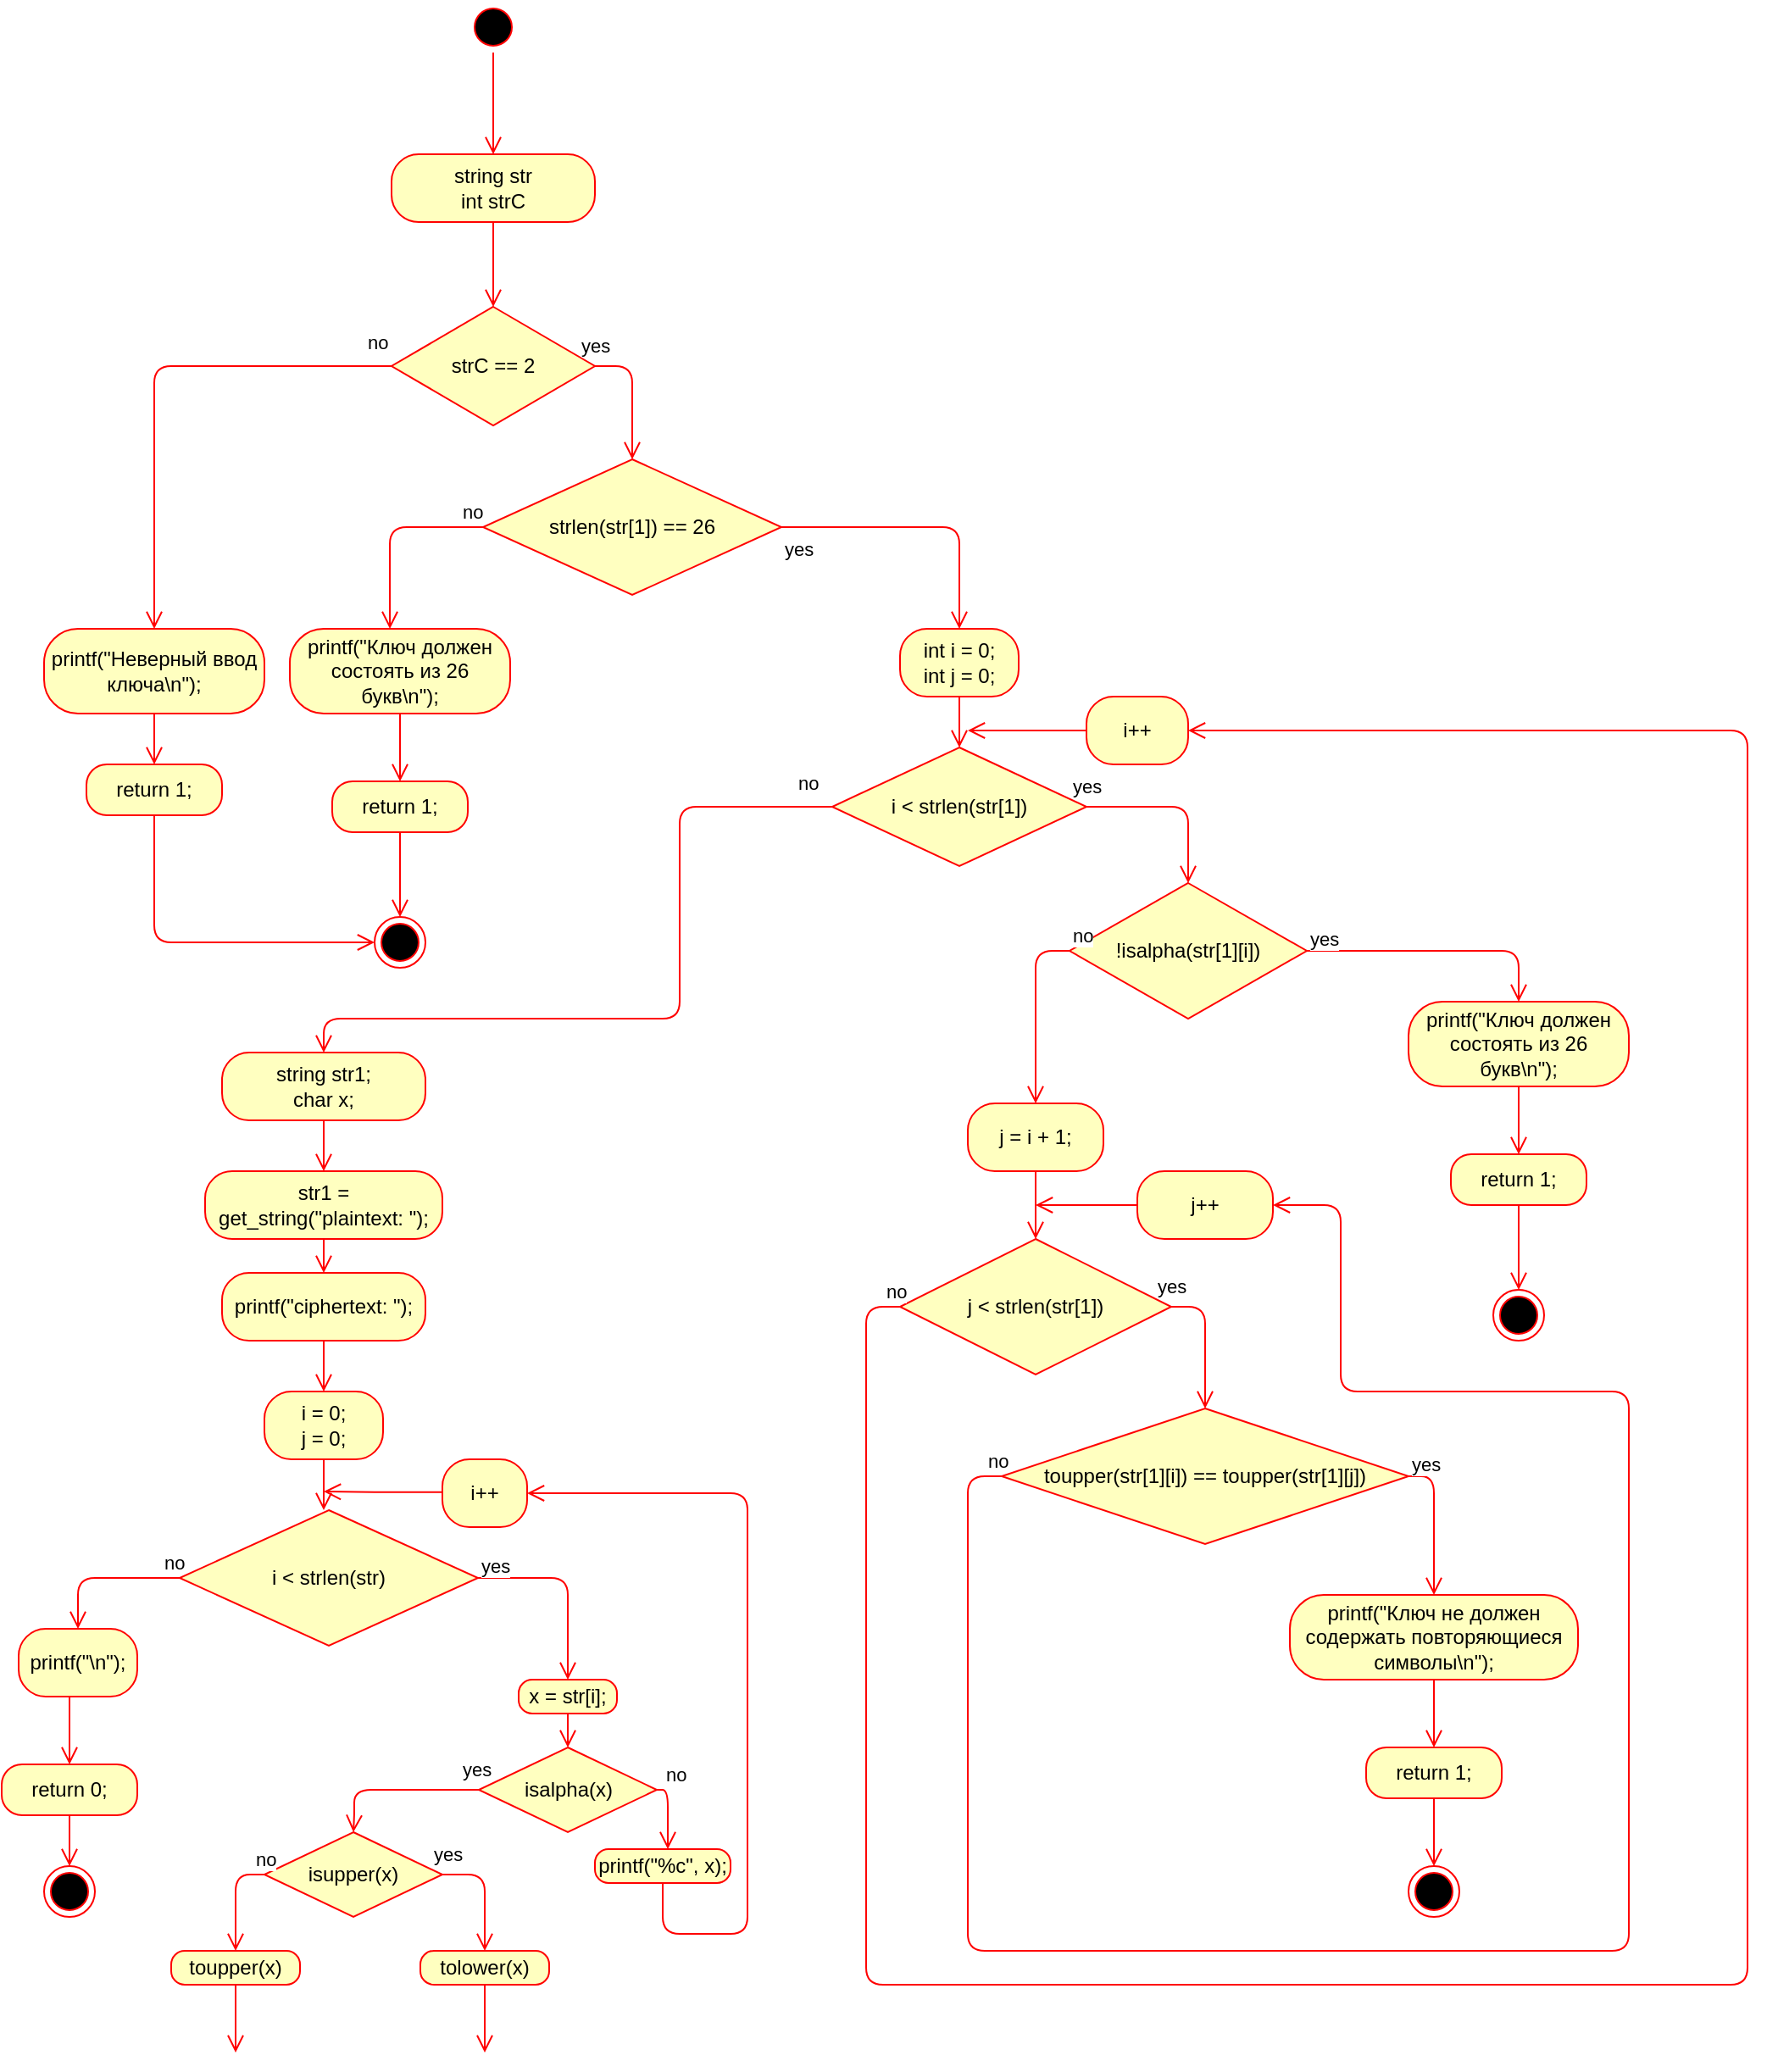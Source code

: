 <mxfile version="13.9.8" type="github">
  <diagram id="gMftlSXkGSuHVQYhd6Ju" name="Page-1">
    <mxGraphModel dx="1385" dy="1804" grid="1" gridSize="10" guides="1" tooltips="1" connect="1" arrows="1" fold="1" page="1" pageScale="1" pageWidth="827" pageHeight="1169" math="0" shadow="0">
      <root>
        <mxCell id="0" />
        <mxCell id="1" parent="0" />
        <mxCell id="4JtTPFdY17eOpFX0X-39-2" value="" style="ellipse;html=1;shape=startState;fillColor=#000000;strokeColor=#ff0000;" parent="1" vertex="1">
          <mxGeometry x="325" y="-30" width="30" height="30" as="geometry" />
        </mxCell>
        <mxCell id="4JtTPFdY17eOpFX0X-39-3" value="" style="edgeStyle=orthogonalEdgeStyle;html=1;verticalAlign=bottom;endArrow=open;endSize=8;strokeColor=#ff0000;" parent="1" source="4JtTPFdY17eOpFX0X-39-2" edge="1" target="4JtTPFdY17eOpFX0X-39-4">
          <mxGeometry relative="1" as="geometry">
            <mxPoint x="441" y="20" as="targetPoint" />
            <Array as="points">
              <mxPoint x="340" y="-10" />
            </Array>
          </mxGeometry>
        </mxCell>
        <mxCell id="4JtTPFdY17eOpFX0X-39-4" value="string str&lt;br&gt;int strC" style="rounded=1;whiteSpace=wrap;html=1;arcSize=40;fontColor=#000000;fillColor=#ffffc0;strokeColor=#ff0000;" parent="1" vertex="1">
          <mxGeometry x="280" y="60" width="120" height="40" as="geometry" />
        </mxCell>
        <mxCell id="4JtTPFdY17eOpFX0X-39-5" value="" style="edgeStyle=orthogonalEdgeStyle;html=1;verticalAlign=bottom;endArrow=open;endSize=8;strokeColor=#ff0000;entryX=0.5;entryY=0;entryDx=0;entryDy=0;" parent="1" source="4JtTPFdY17eOpFX0X-39-4" edge="1" target="BcTTe2isr_v5FpjEPVmH-2">
          <mxGeometry relative="1" as="geometry">
            <mxPoint x="440" y="100" as="targetPoint" />
          </mxGeometry>
        </mxCell>
        <mxCell id="4JtTPFdY17eOpFX0X-39-6" value="strlen(str[1]) == 26" style="rhombus;whiteSpace=wrap;html=1;fillColor=#ffffc0;strokeColor=#ff0000;" parent="1" vertex="1">
          <mxGeometry x="334" y="240" width="176" height="80" as="geometry" />
        </mxCell>
        <mxCell id="4JtTPFdY17eOpFX0X-39-7" value="no" style="edgeStyle=orthogonalEdgeStyle;html=1;align=left;verticalAlign=bottom;endArrow=open;endSize=8;strokeColor=#ff0000;entryX=0.454;entryY=0;entryDx=0;entryDy=0;entryPerimeter=0;" parent="1" source="4JtTPFdY17eOpFX0X-39-6" target="4JtTPFdY17eOpFX0X-39-46" edge="1">
          <mxGeometry x="-0.756" relative="1" as="geometry">
            <mxPoint x="280" y="340" as="targetPoint" />
            <Array as="points">
              <mxPoint x="279" y="280" />
            </Array>
            <mxPoint as="offset" />
          </mxGeometry>
        </mxCell>
        <mxCell id="4JtTPFdY17eOpFX0X-39-8" value="yes" style="edgeStyle=orthogonalEdgeStyle;html=1;align=left;verticalAlign=top;endArrow=open;endSize=8;strokeColor=#ff0000;exitX=1;exitY=0.5;exitDx=0;exitDy=0;entryX=0.5;entryY=0;entryDx=0;entryDy=0;" parent="1" source="4JtTPFdY17eOpFX0X-39-6" target="4JtTPFdY17eOpFX0X-39-9" edge="1">
          <mxGeometry x="-1" relative="1" as="geometry">
            <mxPoint x="610" y="340" as="targetPoint" />
            <Array as="points">
              <mxPoint x="615" y="280" />
            </Array>
          </mxGeometry>
        </mxCell>
        <mxCell id="4JtTPFdY17eOpFX0X-39-9" value="int i = 0;&lt;br&gt;int j = 0;" style="rounded=1;whiteSpace=wrap;html=1;arcSize=40;fontColor=#000000;fillColor=#ffffc0;strokeColor=#ff0000;" parent="1" vertex="1">
          <mxGeometry x="580" y="340" width="70" height="40" as="geometry" />
        </mxCell>
        <mxCell id="4JtTPFdY17eOpFX0X-39-10" value="" style="edgeStyle=orthogonalEdgeStyle;html=1;verticalAlign=bottom;endArrow=open;endSize=8;strokeColor=#ff0000;entryX=0.5;entryY=0;entryDx=0;entryDy=0;" parent="1" source="4JtTPFdY17eOpFX0X-39-9" target="4JtTPFdY17eOpFX0X-39-11" edge="1">
          <mxGeometry relative="1" as="geometry">
            <mxPoint x="615" y="420" as="targetPoint" />
            <Array as="points" />
          </mxGeometry>
        </mxCell>
        <mxCell id="4JtTPFdY17eOpFX0X-39-11" value="i &amp;lt;&amp;nbsp;strlen(str[1])" style="rhombus;whiteSpace=wrap;html=1;fillColor=#ffffc0;strokeColor=#ff0000;" parent="1" vertex="1">
          <mxGeometry x="540" y="410" width="150" height="70" as="geometry" />
        </mxCell>
        <mxCell id="4JtTPFdY17eOpFX0X-39-12" value="no" style="edgeStyle=orthogonalEdgeStyle;html=1;align=left;verticalAlign=bottom;endArrow=open;endSize=8;strokeColor=#ff0000;entryX=0.5;entryY=0;entryDx=0;entryDy=0;" parent="1" source="4JtTPFdY17eOpFX0X-39-11" edge="1" target="BcTTe2isr_v5FpjEPVmH-12">
          <mxGeometry x="-0.902" y="-5" relative="1" as="geometry">
            <mxPoint x="450" y="560" as="targetPoint" />
            <Array as="points">
              <mxPoint x="450" y="445" />
              <mxPoint x="450" y="570" />
              <mxPoint x="240" y="570" />
            </Array>
            <mxPoint as="offset" />
          </mxGeometry>
        </mxCell>
        <mxCell id="4JtTPFdY17eOpFX0X-39-13" value="yes" style="edgeStyle=orthogonalEdgeStyle;html=1;align=left;verticalAlign=top;endArrow=open;endSize=8;strokeColor=#ff0000;exitX=1;exitY=0.5;exitDx=0;exitDy=0;" parent="1" source="4JtTPFdY17eOpFX0X-39-11" edge="1">
          <mxGeometry x="-1" y="27" relative="1" as="geometry">
            <mxPoint x="750" y="490" as="targetPoint" />
            <Array as="points">
              <mxPoint x="750" y="445" />
            </Array>
            <mxPoint x="-10" y="2" as="offset" />
          </mxGeometry>
        </mxCell>
        <mxCell id="4JtTPFdY17eOpFX0X-39-14" value="!isalpha(str[1][i])" style="rhombus;whiteSpace=wrap;html=1;fillColor=#ffffc0;strokeColor=#ff0000;" parent="1" vertex="1">
          <mxGeometry x="680" y="490" width="140" height="80" as="geometry" />
        </mxCell>
        <mxCell id="4JtTPFdY17eOpFX0X-39-15" value="no" style="edgeStyle=orthogonalEdgeStyle;html=1;align=left;verticalAlign=bottom;endArrow=open;endSize=8;strokeColor=#ff0000;entryX=0.5;entryY=0;entryDx=0;entryDy=0;" parent="1" source="4JtTPFdY17eOpFX0X-39-14" target="4JtTPFdY17eOpFX0X-39-25" edge="1">
          <mxGeometry x="-1" relative="1" as="geometry">
            <mxPoint x="660" y="620" as="targetPoint" />
            <Array as="points">
              <mxPoint x="660" y="530" />
            </Array>
          </mxGeometry>
        </mxCell>
        <mxCell id="4JtTPFdY17eOpFX0X-39-16" value="yes" style="edgeStyle=orthogonalEdgeStyle;html=1;align=left;verticalAlign=top;endArrow=open;endSize=8;strokeColor=#ff0000;entryX=0.5;entryY=0;entryDx=0;entryDy=0;" parent="1" source="4JtTPFdY17eOpFX0X-39-14" target="4JtTPFdY17eOpFX0X-39-17" edge="1">
          <mxGeometry x="-1" y="20" relative="1" as="geometry">
            <mxPoint x="870" y="590" as="targetPoint" />
            <Array as="points">
              <mxPoint x="945" y="530" />
            </Array>
            <mxPoint as="offset" />
          </mxGeometry>
        </mxCell>
        <mxCell id="4JtTPFdY17eOpFX0X-39-17" value="printf(&quot;Ключ должен состоять из 26 букв\n&quot;);" style="rounded=1;whiteSpace=wrap;html=1;arcSize=40;fontColor=#000000;fillColor=#ffffc0;strokeColor=#ff0000;" parent="1" vertex="1">
          <mxGeometry x="880" y="560" width="130" height="50" as="geometry" />
        </mxCell>
        <mxCell id="4JtTPFdY17eOpFX0X-39-18" value="" style="edgeStyle=orthogonalEdgeStyle;html=1;verticalAlign=bottom;endArrow=open;endSize=8;strokeColor=#ff0000;entryX=0.5;entryY=0;entryDx=0;entryDy=0;" parent="1" source="4JtTPFdY17eOpFX0X-39-17" target="4JtTPFdY17eOpFX0X-39-20" edge="1">
          <mxGeometry relative="1" as="geometry">
            <mxPoint x="945" y="650" as="targetPoint" />
            <Array as="points" />
          </mxGeometry>
        </mxCell>
        <mxCell id="4JtTPFdY17eOpFX0X-39-20" value="return 1;" style="rounded=1;whiteSpace=wrap;html=1;arcSize=40;fontColor=#000000;fillColor=#ffffc0;strokeColor=#ff0000;" parent="1" vertex="1">
          <mxGeometry x="905" y="650" width="80" height="30" as="geometry" />
        </mxCell>
        <mxCell id="4JtTPFdY17eOpFX0X-39-21" value="" style="edgeStyle=orthogonalEdgeStyle;html=1;verticalAlign=bottom;endArrow=open;endSize=8;strokeColor=#ff0000;entryX=0.5;entryY=0;entryDx=0;entryDy=0;" parent="1" source="4JtTPFdY17eOpFX0X-39-20" target="4JtTPFdY17eOpFX0X-39-23" edge="1">
          <mxGeometry relative="1" as="geometry">
            <mxPoint x="945" y="730" as="targetPoint" />
            <Array as="points" />
          </mxGeometry>
        </mxCell>
        <mxCell id="4JtTPFdY17eOpFX0X-39-23" value="" style="ellipse;html=1;shape=endState;fillColor=#000000;strokeColor=#ff0000;" parent="1" vertex="1">
          <mxGeometry x="930" y="730" width="30" height="30" as="geometry" />
        </mxCell>
        <mxCell id="4JtTPFdY17eOpFX0X-39-25" value="j = i + 1;" style="rounded=1;whiteSpace=wrap;html=1;arcSize=40;fontColor=#000000;fillColor=#ffffc0;strokeColor=#ff0000;" parent="1" vertex="1">
          <mxGeometry x="620" y="620" width="80" height="40" as="geometry" />
        </mxCell>
        <mxCell id="4JtTPFdY17eOpFX0X-39-26" value="" style="edgeStyle=orthogonalEdgeStyle;html=1;verticalAlign=bottom;endArrow=open;endSize=8;strokeColor=#ff0000;entryX=0.5;entryY=0;entryDx=0;entryDy=0;" parent="1" source="4JtTPFdY17eOpFX0X-39-25" target="4JtTPFdY17eOpFX0X-39-29" edge="1">
          <mxGeometry relative="1" as="geometry">
            <mxPoint x="660" y="690" as="targetPoint" />
          </mxGeometry>
        </mxCell>
        <mxCell id="4JtTPFdY17eOpFX0X-39-29" value="j &amp;lt;&amp;nbsp;strlen(str[1])" style="rhombus;whiteSpace=wrap;html=1;fillColor=#ffffc0;strokeColor=#ff0000;" parent="1" vertex="1">
          <mxGeometry x="580" y="700" width="160" height="80" as="geometry" />
        </mxCell>
        <mxCell id="4JtTPFdY17eOpFX0X-39-30" value="no" style="edgeStyle=orthogonalEdgeStyle;html=1;align=left;verticalAlign=bottom;endArrow=open;endSize=8;strokeColor=#ff0000;exitX=0;exitY=0.5;exitDx=0;exitDy=0;entryX=1;entryY=0.5;entryDx=0;entryDy=0;" parent="1" source="4JtTPFdY17eOpFX0X-39-29" target="4JtTPFdY17eOpFX0X-39-44" edge="1">
          <mxGeometry x="-0.99" relative="1" as="geometry">
            <mxPoint x="520" y="780" as="targetPoint" />
            <Array as="points">
              <mxPoint x="560" y="740" />
              <mxPoint x="560" y="1140" />
              <mxPoint x="1080" y="1140" />
              <mxPoint x="1080" y="400" />
            </Array>
            <mxPoint as="offset" />
          </mxGeometry>
        </mxCell>
        <mxCell id="4JtTPFdY17eOpFX0X-39-31" value="yes" style="edgeStyle=orthogonalEdgeStyle;html=1;align=left;verticalAlign=top;endArrow=open;endSize=8;strokeColor=#ff0000;exitX=1;exitY=0.5;exitDx=0;exitDy=0;entryX=0.5;entryY=0;entryDx=0;entryDy=0;" parent="1" source="4JtTPFdY17eOpFX0X-39-29" target="4JtTPFdY17eOpFX0X-39-32" edge="1">
          <mxGeometry x="-1" y="27" relative="1" as="geometry">
            <mxPoint x="790" y="790" as="targetPoint" />
            <Array as="points">
              <mxPoint x="760" y="740" />
            </Array>
            <mxPoint x="-10" y="2" as="offset" />
          </mxGeometry>
        </mxCell>
        <mxCell id="4JtTPFdY17eOpFX0X-39-32" value="toupper(str[1][i]) == toupper(str[1][j])" style="rhombus;whiteSpace=wrap;html=1;fillColor=#ffffc0;strokeColor=#ff0000;" parent="1" vertex="1">
          <mxGeometry x="640" y="800" width="240" height="80" as="geometry" />
        </mxCell>
        <mxCell id="4JtTPFdY17eOpFX0X-39-33" value="no" style="edgeStyle=orthogonalEdgeStyle;html=1;align=left;verticalAlign=bottom;endArrow=open;endSize=8;strokeColor=#ff0000;entryX=0.5;entryY=0;entryDx=0;entryDy=0;" parent="1" source="4JtTPFdY17eOpFX0X-39-32" target="4JtTPFdY17eOpFX0X-39-37" edge="1">
          <mxGeometry x="-1" y="-250" relative="1" as="geometry">
            <mxPoint x="900" y="910" as="targetPoint" />
            <Array as="points">
              <mxPoint x="895" y="840" />
            </Array>
            <mxPoint x="-250" y="-250" as="offset" />
          </mxGeometry>
        </mxCell>
        <mxCell id="4JtTPFdY17eOpFX0X-39-34" value="yes" style="edgeStyle=orthogonalEdgeStyle;html=1;align=left;verticalAlign=top;endArrow=open;endSize=8;strokeColor=#ff0000;entryX=1;entryY=0.5;entryDx=0;entryDy=0;" parent="1" source="4JtTPFdY17eOpFX0X-39-32" target="4JtTPFdY17eOpFX0X-39-42" edge="1">
          <mxGeometry x="-1" y="-241" relative="1" as="geometry">
            <mxPoint x="620" y="890" as="targetPoint" />
            <Array as="points">
              <mxPoint x="620" y="840" />
              <mxPoint x="620" y="1120" />
              <mxPoint x="1010" y="1120" />
              <mxPoint x="1010" y="790" />
              <mxPoint x="840" y="790" />
              <mxPoint x="840" y="680" />
            </Array>
            <mxPoint x="240" y="221" as="offset" />
          </mxGeometry>
        </mxCell>
        <mxCell id="4JtTPFdY17eOpFX0X-39-37" value="printf(&quot;Ключ не должен содержать повторяющиеся символы\n&quot;);" style="rounded=1;whiteSpace=wrap;html=1;arcSize=40;fontColor=#000000;fillColor=#ffffc0;strokeColor=#ff0000;" parent="1" vertex="1">
          <mxGeometry x="810" y="910" width="170" height="50" as="geometry" />
        </mxCell>
        <mxCell id="4JtTPFdY17eOpFX0X-39-38" value="" style="edgeStyle=orthogonalEdgeStyle;html=1;verticalAlign=bottom;endArrow=open;endSize=8;strokeColor=#ff0000;entryX=0.5;entryY=0;entryDx=0;entryDy=0;" parent="1" source="4JtTPFdY17eOpFX0X-39-37" target="4JtTPFdY17eOpFX0X-39-39" edge="1">
          <mxGeometry relative="1" as="geometry">
            <mxPoint x="895" y="1000" as="targetPoint" />
            <Array as="points" />
          </mxGeometry>
        </mxCell>
        <mxCell id="4JtTPFdY17eOpFX0X-39-39" value="return 1;" style="rounded=1;whiteSpace=wrap;html=1;arcSize=40;fontColor=#000000;fillColor=#ffffc0;strokeColor=#ff0000;" parent="1" vertex="1">
          <mxGeometry x="855" y="1000" width="80" height="30" as="geometry" />
        </mxCell>
        <mxCell id="4JtTPFdY17eOpFX0X-39-40" value="" style="edgeStyle=orthogonalEdgeStyle;html=1;verticalAlign=bottom;endArrow=open;endSize=8;strokeColor=#ff0000;entryX=0.5;entryY=0;entryDx=0;entryDy=0;" parent="1" source="4JtTPFdY17eOpFX0X-39-39" target="4JtTPFdY17eOpFX0X-39-41" edge="1">
          <mxGeometry relative="1" as="geometry">
            <mxPoint x="895" y="1080" as="targetPoint" />
            <Array as="points" />
          </mxGeometry>
        </mxCell>
        <mxCell id="4JtTPFdY17eOpFX0X-39-41" value="" style="ellipse;html=1;shape=endState;fillColor=#000000;strokeColor=#ff0000;" parent="1" vertex="1">
          <mxGeometry x="880" y="1070" width="30" height="30" as="geometry" />
        </mxCell>
        <mxCell id="4JtTPFdY17eOpFX0X-39-42" value="j++" style="rounded=1;whiteSpace=wrap;html=1;arcSize=40;fontColor=#000000;fillColor=#ffffc0;strokeColor=#ff0000;" parent="1" vertex="1">
          <mxGeometry x="720" y="660" width="80" height="40" as="geometry" />
        </mxCell>
        <mxCell id="4JtTPFdY17eOpFX0X-39-43" value="" style="edgeStyle=orthogonalEdgeStyle;html=1;verticalAlign=bottom;endArrow=open;endSize=8;strokeColor=#ff0000;" parent="1" source="4JtTPFdY17eOpFX0X-39-42" edge="1">
          <mxGeometry relative="1" as="geometry">
            <mxPoint x="660" y="680" as="targetPoint" />
            <Array as="points">
              <mxPoint x="710" y="680" />
              <mxPoint x="710" y="680" />
            </Array>
          </mxGeometry>
        </mxCell>
        <mxCell id="4JtTPFdY17eOpFX0X-39-44" value="i++" style="rounded=1;whiteSpace=wrap;html=1;arcSize=40;fontColor=#000000;fillColor=#ffffc0;strokeColor=#ff0000;" parent="1" vertex="1">
          <mxGeometry x="690" y="380" width="60" height="40" as="geometry" />
        </mxCell>
        <mxCell id="4JtTPFdY17eOpFX0X-39-45" value="" style="edgeStyle=orthogonalEdgeStyle;html=1;verticalAlign=bottom;endArrow=open;endSize=8;strokeColor=#ff0000;" parent="1" source="4JtTPFdY17eOpFX0X-39-44" edge="1">
          <mxGeometry relative="1" as="geometry">
            <mxPoint x="620" y="400" as="targetPoint" />
            <Array as="points">
              <mxPoint x="670" y="400" />
              <mxPoint x="670" y="400" />
            </Array>
          </mxGeometry>
        </mxCell>
        <mxCell id="4JtTPFdY17eOpFX0X-39-46" value="printf(&quot;Ключ должен состоять из 26 букв\n&quot;);" style="rounded=1;whiteSpace=wrap;html=1;arcSize=40;fontColor=#000000;fillColor=#ffffc0;strokeColor=#ff0000;" parent="1" vertex="1">
          <mxGeometry x="220" y="340" width="130" height="50" as="geometry" />
        </mxCell>
        <mxCell id="4JtTPFdY17eOpFX0X-39-47" value="" style="edgeStyle=orthogonalEdgeStyle;html=1;verticalAlign=bottom;endArrow=open;endSize=8;strokeColor=#ff0000;entryX=0.5;entryY=0;entryDx=0;entryDy=0;" parent="1" source="4JtTPFdY17eOpFX0X-39-46" target="4JtTPFdY17eOpFX0X-39-48" edge="1">
          <mxGeometry relative="1" as="geometry">
            <mxPoint x="285" y="430" as="targetPoint" />
            <Array as="points" />
          </mxGeometry>
        </mxCell>
        <mxCell id="4JtTPFdY17eOpFX0X-39-48" value="return 1;" style="rounded=1;whiteSpace=wrap;html=1;arcSize=40;fontColor=#000000;fillColor=#ffffc0;strokeColor=#ff0000;" parent="1" vertex="1">
          <mxGeometry x="245" y="430" width="80" height="30" as="geometry" />
        </mxCell>
        <mxCell id="4JtTPFdY17eOpFX0X-39-49" value="" style="edgeStyle=orthogonalEdgeStyle;html=1;verticalAlign=bottom;endArrow=open;endSize=8;strokeColor=#ff0000;entryX=0.5;entryY=0;entryDx=0;entryDy=0;" parent="1" source="4JtTPFdY17eOpFX0X-39-48" target="4JtTPFdY17eOpFX0X-39-50" edge="1">
          <mxGeometry relative="1" as="geometry">
            <mxPoint x="285" y="510" as="targetPoint" />
            <Array as="points" />
          </mxGeometry>
        </mxCell>
        <mxCell id="4JtTPFdY17eOpFX0X-39-50" value="" style="ellipse;html=1;shape=endState;fillColor=#000000;strokeColor=#ff0000;" parent="1" vertex="1">
          <mxGeometry x="270" y="510" width="30" height="30" as="geometry" />
        </mxCell>
        <mxCell id="BcTTe2isr_v5FpjEPVmH-2" value="strC == 2" style="rhombus;whiteSpace=wrap;html=1;fillColor=#ffffc0;strokeColor=#ff0000;" vertex="1" parent="1">
          <mxGeometry x="280" y="150" width="120" height="70" as="geometry" />
        </mxCell>
        <mxCell id="BcTTe2isr_v5FpjEPVmH-3" value="no" style="edgeStyle=orthogonalEdgeStyle;html=1;align=left;verticalAlign=bottom;endArrow=open;endSize=8;strokeColor=#ff0000;exitX=0;exitY=0.5;exitDx=0;exitDy=0;" edge="1" source="BcTTe2isr_v5FpjEPVmH-2" parent="1" target="BcTTe2isr_v5FpjEPVmH-7">
          <mxGeometry x="-0.892" y="-5" relative="1" as="geometry">
            <mxPoint x="190" y="280" as="targetPoint" />
            <Array as="points">
              <mxPoint x="140" y="185" />
            </Array>
            <mxPoint as="offset" />
          </mxGeometry>
        </mxCell>
        <mxCell id="BcTTe2isr_v5FpjEPVmH-4" value="yes" style="edgeStyle=orthogonalEdgeStyle;html=1;align=left;verticalAlign=top;endArrow=open;endSize=8;strokeColor=#ff0000;entryX=0.5;entryY=0;entryDx=0;entryDy=0;exitX=1;exitY=0.5;exitDx=0;exitDy=0;" edge="1" source="BcTTe2isr_v5FpjEPVmH-2" parent="1" target="4JtTPFdY17eOpFX0X-39-6">
          <mxGeometry x="-1" y="27" relative="1" as="geometry">
            <mxPoint x="380" y="220" as="targetPoint" />
            <mxPoint x="400" y="165" as="sourcePoint" />
            <Array as="points">
              <mxPoint x="422" y="185" />
            </Array>
            <mxPoint x="-10" y="2" as="offset" />
          </mxGeometry>
        </mxCell>
        <mxCell id="BcTTe2isr_v5FpjEPVmH-7" value="printf(&quot;Неверный ввод ключа\n&quot;);" style="rounded=1;whiteSpace=wrap;html=1;arcSize=40;fontColor=#000000;fillColor=#ffffc0;strokeColor=#ff0000;" vertex="1" parent="1">
          <mxGeometry x="75" y="340" width="130" height="50" as="geometry" />
        </mxCell>
        <mxCell id="BcTTe2isr_v5FpjEPVmH-8" value="" style="edgeStyle=orthogonalEdgeStyle;html=1;verticalAlign=bottom;endArrow=open;endSize=8;strokeColor=#ff0000;entryX=0.5;entryY=0;entryDx=0;entryDy=0;" edge="1" parent="1" source="BcTTe2isr_v5FpjEPVmH-7" target="BcTTe2isr_v5FpjEPVmH-9">
          <mxGeometry relative="1" as="geometry">
            <mxPoint x="165" y="380" as="targetPoint" />
            <Array as="points" />
          </mxGeometry>
        </mxCell>
        <mxCell id="BcTTe2isr_v5FpjEPVmH-9" value="return 1;" style="rounded=1;whiteSpace=wrap;html=1;arcSize=40;fontColor=#000000;fillColor=#ffffc0;strokeColor=#ff0000;" vertex="1" parent="1">
          <mxGeometry x="100" y="420" width="80" height="30" as="geometry" />
        </mxCell>
        <mxCell id="BcTTe2isr_v5FpjEPVmH-10" value="" style="edgeStyle=orthogonalEdgeStyle;html=1;verticalAlign=bottom;endArrow=open;endSize=8;strokeColor=#ff0000;entryX=0;entryY=0.5;entryDx=0;entryDy=0;" edge="1" parent="1" source="BcTTe2isr_v5FpjEPVmH-9" target="4JtTPFdY17eOpFX0X-39-50">
          <mxGeometry relative="1" as="geometry">
            <mxPoint x="165" y="460" as="targetPoint" />
            <Array as="points">
              <mxPoint x="140" y="525" />
            </Array>
          </mxGeometry>
        </mxCell>
        <mxCell id="BcTTe2isr_v5FpjEPVmH-12" value="string str1;&lt;br&gt;char x;" style="rounded=1;whiteSpace=wrap;html=1;arcSize=40;fontColor=#000000;fillColor=#ffffc0;strokeColor=#ff0000;" vertex="1" parent="1">
          <mxGeometry x="180" y="590" width="120" height="40" as="geometry" />
        </mxCell>
        <mxCell id="BcTTe2isr_v5FpjEPVmH-13" value="" style="edgeStyle=orthogonalEdgeStyle;html=1;verticalAlign=bottom;endArrow=open;endSize=8;strokeColor=#ff0000;entryX=0.5;entryY=0;entryDx=0;entryDy=0;" edge="1" source="BcTTe2isr_v5FpjEPVmH-12" parent="1" target="BcTTe2isr_v5FpjEPVmH-14">
          <mxGeometry relative="1" as="geometry">
            <mxPoint x="240" y="660" as="targetPoint" />
          </mxGeometry>
        </mxCell>
        <mxCell id="BcTTe2isr_v5FpjEPVmH-14" value="str1 = get_string(&quot;plaintext: &quot;);" style="rounded=1;whiteSpace=wrap;html=1;arcSize=40;fontColor=#000000;fillColor=#ffffc0;strokeColor=#ff0000;" vertex="1" parent="1">
          <mxGeometry x="170" y="660" width="140" height="40" as="geometry" />
        </mxCell>
        <mxCell id="BcTTe2isr_v5FpjEPVmH-15" value="printf(&quot;ciphertext: &quot;);" style="rounded=1;whiteSpace=wrap;html=1;arcSize=40;fontColor=#000000;fillColor=#ffffc0;strokeColor=#ff0000;" vertex="1" parent="1">
          <mxGeometry x="180" y="720" width="120" height="40" as="geometry" />
        </mxCell>
        <mxCell id="BcTTe2isr_v5FpjEPVmH-16" value="" style="edgeStyle=orthogonalEdgeStyle;html=1;verticalAlign=bottom;endArrow=open;endSize=8;strokeColor=#ff0000;" edge="1" source="BcTTe2isr_v5FpjEPVmH-15" parent="1">
          <mxGeometry relative="1" as="geometry">
            <mxPoint x="240" y="790" as="targetPoint" />
          </mxGeometry>
        </mxCell>
        <mxCell id="BcTTe2isr_v5FpjEPVmH-17" value="" style="edgeStyle=orthogonalEdgeStyle;html=1;verticalAlign=bottom;endArrow=open;endSize=8;strokeColor=#ff0000;entryX=0.5;entryY=0;entryDx=0;entryDy=0;exitX=0.5;exitY=1;exitDx=0;exitDy=0;" edge="1" parent="1" source="BcTTe2isr_v5FpjEPVmH-14" target="BcTTe2isr_v5FpjEPVmH-15">
          <mxGeometry relative="1" as="geometry">
            <mxPoint x="250" y="670" as="targetPoint" />
            <mxPoint x="250" y="640" as="sourcePoint" />
          </mxGeometry>
        </mxCell>
        <mxCell id="BcTTe2isr_v5FpjEPVmH-18" value="i = 0;&lt;br&gt;j = 0;" style="rounded=1;whiteSpace=wrap;html=1;arcSize=40;fontColor=#000000;fillColor=#ffffc0;strokeColor=#ff0000;" vertex="1" parent="1">
          <mxGeometry x="205" y="790" width="70" height="40" as="geometry" />
        </mxCell>
        <mxCell id="BcTTe2isr_v5FpjEPVmH-19" value="" style="edgeStyle=orthogonalEdgeStyle;html=1;verticalAlign=bottom;endArrow=open;endSize=8;strokeColor=#ff0000;" edge="1" source="BcTTe2isr_v5FpjEPVmH-18" parent="1">
          <mxGeometry relative="1" as="geometry">
            <mxPoint x="240" y="860" as="targetPoint" />
            <Array as="points">
              <mxPoint x="240" y="850" />
              <mxPoint x="240" y="850" />
            </Array>
          </mxGeometry>
        </mxCell>
        <mxCell id="BcTTe2isr_v5FpjEPVmH-23" value="i &amp;lt; strlen(str)" style="rhombus;whiteSpace=wrap;html=1;fillColor=#ffffc0;strokeColor=#ff0000;" vertex="1" parent="1">
          <mxGeometry x="155" y="860" width="176" height="80" as="geometry" />
        </mxCell>
        <mxCell id="BcTTe2isr_v5FpjEPVmH-24" value="no" style="edgeStyle=orthogonalEdgeStyle;html=1;align=left;verticalAlign=bottom;endArrow=open;endSize=8;strokeColor=#ff0000;entryX=0.5;entryY=0;entryDx=0;entryDy=0;" edge="1" parent="1" source="BcTTe2isr_v5FpjEPVmH-23" target="BcTTe2isr_v5FpjEPVmH-30">
          <mxGeometry x="-0.756" relative="1" as="geometry">
            <mxPoint x="100" y="930" as="targetPoint" />
            <Array as="points">
              <mxPoint x="95" y="900" />
            </Array>
            <mxPoint as="offset" />
          </mxGeometry>
        </mxCell>
        <mxCell id="BcTTe2isr_v5FpjEPVmH-25" value="yes" style="edgeStyle=orthogonalEdgeStyle;html=1;align=left;verticalAlign=top;endArrow=open;endSize=8;strokeColor=#ff0000;exitX=1;exitY=0.5;exitDx=0;exitDy=0;entryX=0.5;entryY=0;entryDx=0;entryDy=0;" edge="1" parent="1" source="BcTTe2isr_v5FpjEPVmH-23" target="BcTTe2isr_v5FpjEPVmH-36">
          <mxGeometry x="-1" y="20" relative="1" as="geometry">
            <mxPoint x="436" y="960" as="targetPoint" />
            <Array as="points">
              <mxPoint x="384" y="900" />
            </Array>
            <mxPoint as="offset" />
          </mxGeometry>
        </mxCell>
        <mxCell id="BcTTe2isr_v5FpjEPVmH-26" value="i++" style="rounded=1;whiteSpace=wrap;html=1;arcSize=40;fontColor=#000000;fillColor=#ffffc0;strokeColor=#ff0000;" vertex="1" parent="1">
          <mxGeometry x="310" y="830" width="50" height="40" as="geometry" />
        </mxCell>
        <mxCell id="BcTTe2isr_v5FpjEPVmH-27" value="" style="edgeStyle=orthogonalEdgeStyle;html=1;verticalAlign=bottom;endArrow=open;endSize=8;strokeColor=#ff0000;" edge="1" parent="1">
          <mxGeometry relative="1" as="geometry">
            <mxPoint x="240" y="849" as="targetPoint" />
            <mxPoint x="310" y="849.41" as="sourcePoint" />
            <Array as="points">
              <mxPoint x="270" y="849.41" />
              <mxPoint x="270" y="849.41" />
            </Array>
          </mxGeometry>
        </mxCell>
        <mxCell id="BcTTe2isr_v5FpjEPVmH-30" value="printf(&quot;\n&quot;);" style="rounded=1;whiteSpace=wrap;html=1;arcSize=40;fontColor=#000000;fillColor=#ffffc0;strokeColor=#ff0000;" vertex="1" parent="1">
          <mxGeometry x="60" y="930" width="70" height="40" as="geometry" />
        </mxCell>
        <mxCell id="BcTTe2isr_v5FpjEPVmH-31" value="" style="edgeStyle=orthogonalEdgeStyle;html=1;verticalAlign=bottom;endArrow=open;endSize=8;strokeColor=#ff0000;" edge="1" source="BcTTe2isr_v5FpjEPVmH-30" parent="1">
          <mxGeometry relative="1" as="geometry">
            <mxPoint x="90" y="1010" as="targetPoint" />
            <Array as="points">
              <mxPoint x="90" y="980" />
              <mxPoint x="90" y="980" />
            </Array>
          </mxGeometry>
        </mxCell>
        <mxCell id="BcTTe2isr_v5FpjEPVmH-32" value="return 0;" style="rounded=1;whiteSpace=wrap;html=1;arcSize=40;fontColor=#000000;fillColor=#ffffc0;strokeColor=#ff0000;" vertex="1" parent="1">
          <mxGeometry x="50" y="1010" width="80" height="30" as="geometry" />
        </mxCell>
        <mxCell id="4JtTPFdY17eOpFX0X-39-1" value="" style="ellipse;html=1;shape=endState;fillColor=#000000;strokeColor=#ff0000;" parent="1" vertex="1">
          <mxGeometry x="75" y="1070" width="30" height="30" as="geometry" />
        </mxCell>
        <mxCell id="BcTTe2isr_v5FpjEPVmH-35" value="" style="edgeStyle=orthogonalEdgeStyle;html=1;verticalAlign=bottom;endArrow=open;endSize=8;strokeColor=#ff0000;" edge="1" parent="1" source="BcTTe2isr_v5FpjEPVmH-32" target="4JtTPFdY17eOpFX0X-39-1">
          <mxGeometry relative="1" as="geometry">
            <mxPoint x="90" y="1140" as="targetPoint" />
            <Array as="points" />
            <mxPoint x="90.059" y="1040" as="sourcePoint" />
          </mxGeometry>
        </mxCell>
        <mxCell id="BcTTe2isr_v5FpjEPVmH-36" value="x = str[i];" style="rounded=1;whiteSpace=wrap;html=1;arcSize=40;fontColor=#000000;fillColor=#ffffc0;strokeColor=#ff0000;" vertex="1" parent="1">
          <mxGeometry x="355" y="960" width="58" height="20" as="geometry" />
        </mxCell>
        <mxCell id="BcTTe2isr_v5FpjEPVmH-37" value="" style="edgeStyle=orthogonalEdgeStyle;html=1;verticalAlign=bottom;endArrow=open;endSize=8;strokeColor=#ff0000;entryX=0.5;entryY=0;entryDx=0;entryDy=0;" edge="1" source="BcTTe2isr_v5FpjEPVmH-36" parent="1" target="BcTTe2isr_v5FpjEPVmH-41">
          <mxGeometry relative="1" as="geometry">
            <mxPoint x="374.0" y="1040" as="targetPoint" />
          </mxGeometry>
        </mxCell>
        <mxCell id="BcTTe2isr_v5FpjEPVmH-41" value="isalpha(x)" style="rhombus;whiteSpace=wrap;html=1;fillColor=#ffffc0;strokeColor=#ff0000;" vertex="1" parent="1">
          <mxGeometry x="331.5" y="1000" width="105" height="50" as="geometry" />
        </mxCell>
        <mxCell id="BcTTe2isr_v5FpjEPVmH-42" value="no" style="edgeStyle=orthogonalEdgeStyle;html=1;align=left;verticalAlign=bottom;endArrow=open;endSize=8;strokeColor=#ff0000;entryX=0.5;entryY=0;entryDx=0;entryDy=0;" edge="1" parent="1" source="BcTTe2isr_v5FpjEPVmH-41" target="BcTTe2isr_v5FpjEPVmH-44">
          <mxGeometry x="-1" y="-108" relative="1" as="geometry">
            <mxPoint x="220" y="1040" as="targetPoint" />
            <Array as="points">
              <mxPoint x="258" y="1025" />
              <mxPoint x="258" y="1040" />
            </Array>
            <mxPoint x="108" y="108" as="offset" />
          </mxGeometry>
        </mxCell>
        <mxCell id="BcTTe2isr_v5FpjEPVmH-43" value="yes" style="edgeStyle=orthogonalEdgeStyle;html=1;align=left;verticalAlign=top;endArrow=open;endSize=8;strokeColor=#ff0000;exitX=1;exitY=0.5;exitDx=0;exitDy=0;" edge="1" parent="1" source="BcTTe2isr_v5FpjEPVmH-41">
          <mxGeometry x="-1" y="119" relative="1" as="geometry">
            <mxPoint x="443" y="1060" as="targetPoint" />
            <Array as="points">
              <mxPoint x="443" y="1025" />
            </Array>
            <mxPoint x="-117" y="94" as="offset" />
          </mxGeometry>
        </mxCell>
        <mxCell id="BcTTe2isr_v5FpjEPVmH-44" value="isupper(x)" style="rhombus;whiteSpace=wrap;html=1;fillColor=#ffffc0;strokeColor=#ff0000;" vertex="1" parent="1">
          <mxGeometry x="205" y="1050" width="105" height="50" as="geometry" />
        </mxCell>
        <mxCell id="BcTTe2isr_v5FpjEPVmH-45" value="no" style="edgeStyle=orthogonalEdgeStyle;html=1;align=left;verticalAlign=bottom;endArrow=open;endSize=8;strokeColor=#ff0000;entryX=0.5;entryY=0;entryDx=0;entryDy=0;exitX=0;exitY=0.5;exitDx=0;exitDy=0;" edge="1" parent="1" source="BcTTe2isr_v5FpjEPVmH-44" target="BcTTe2isr_v5FpjEPVmH-48">
          <mxGeometry x="-0.756" relative="1" as="geometry">
            <mxPoint x="141" y="1190" as="targetPoint" />
            <Array as="points">
              <mxPoint x="188" y="1075" />
            </Array>
            <mxPoint as="offset" />
          </mxGeometry>
        </mxCell>
        <mxCell id="BcTTe2isr_v5FpjEPVmH-46" value="yes" style="edgeStyle=orthogonalEdgeStyle;html=1;align=left;verticalAlign=top;endArrow=open;endSize=8;strokeColor=#ff0000;exitX=1;exitY=0.5;exitDx=0;exitDy=0;entryX=0.5;entryY=0;entryDx=0;entryDy=0;" edge="1" parent="1" source="BcTTe2isr_v5FpjEPVmH-44" target="BcTTe2isr_v5FpjEPVmH-52">
          <mxGeometry x="-1" y="26" relative="1" as="geometry">
            <mxPoint x="300" y="1190" as="targetPoint" />
            <Array as="points">
              <mxPoint x="335" y="1075" />
            </Array>
            <mxPoint x="-7" y="1" as="offset" />
          </mxGeometry>
        </mxCell>
        <mxCell id="BcTTe2isr_v5FpjEPVmH-48" value="toupper(x)" style="rounded=1;whiteSpace=wrap;html=1;arcSize=40;fontColor=#000000;fillColor=#ffffc0;strokeColor=#ff0000;" vertex="1" parent="1">
          <mxGeometry x="150" y="1120" width="76" height="20" as="geometry" />
        </mxCell>
        <mxCell id="BcTTe2isr_v5FpjEPVmH-49" value="" style="edgeStyle=orthogonalEdgeStyle;html=1;verticalAlign=bottom;endArrow=open;endSize=8;strokeColor=#ff0000;" edge="1" source="BcTTe2isr_v5FpjEPVmH-48" parent="1">
          <mxGeometry relative="1" as="geometry">
            <mxPoint x="188" y="1180" as="targetPoint" />
            <Array as="points">
              <mxPoint x="188" y="1150" />
              <mxPoint x="188" y="1150" />
            </Array>
          </mxGeometry>
        </mxCell>
        <mxCell id="BcTTe2isr_v5FpjEPVmH-52" value="tolower(x)" style="rounded=1;whiteSpace=wrap;html=1;arcSize=40;fontColor=#000000;fillColor=#ffffc0;strokeColor=#ff0000;" vertex="1" parent="1">
          <mxGeometry x="297" y="1120" width="76" height="20" as="geometry" />
        </mxCell>
        <mxCell id="BcTTe2isr_v5FpjEPVmH-53" value="" style="edgeStyle=orthogonalEdgeStyle;html=1;verticalAlign=bottom;endArrow=open;endSize=8;strokeColor=#ff0000;" edge="1" parent="1" source="BcTTe2isr_v5FpjEPVmH-52">
          <mxGeometry relative="1" as="geometry">
            <mxPoint x="335" y="1180" as="targetPoint" />
            <Array as="points">
              <mxPoint x="335" y="1140" />
              <mxPoint x="335" y="1140" />
            </Array>
          </mxGeometry>
        </mxCell>
        <mxCell id="BcTTe2isr_v5FpjEPVmH-54" value="printf(&quot;%c&quot;, x);" style="rounded=1;whiteSpace=wrap;html=1;arcSize=40;fontColor=#000000;fillColor=#ffffc0;strokeColor=#ff0000;" vertex="1" parent="1">
          <mxGeometry x="400" y="1060" width="80" height="20" as="geometry" />
        </mxCell>
        <mxCell id="BcTTe2isr_v5FpjEPVmH-58" value="" style="edgeStyle=orthogonalEdgeStyle;html=1;verticalAlign=bottom;endArrow=open;endSize=8;strokeColor=#ff0000;exitX=0.5;exitY=1;exitDx=0;exitDy=0;entryX=1;entryY=0.5;entryDx=0;entryDy=0;" edge="1" parent="1" source="BcTTe2isr_v5FpjEPVmH-54" target="BcTTe2isr_v5FpjEPVmH-26">
          <mxGeometry relative="1" as="geometry">
            <mxPoint x="345" y="1190" as="targetPoint" />
            <mxPoint x="345" y="1150" as="sourcePoint" />
            <Array as="points">
              <mxPoint x="440" y="1110" />
              <mxPoint x="490" y="1110" />
              <mxPoint x="490" y="850" />
            </Array>
          </mxGeometry>
        </mxCell>
      </root>
    </mxGraphModel>
  </diagram>
</mxfile>
